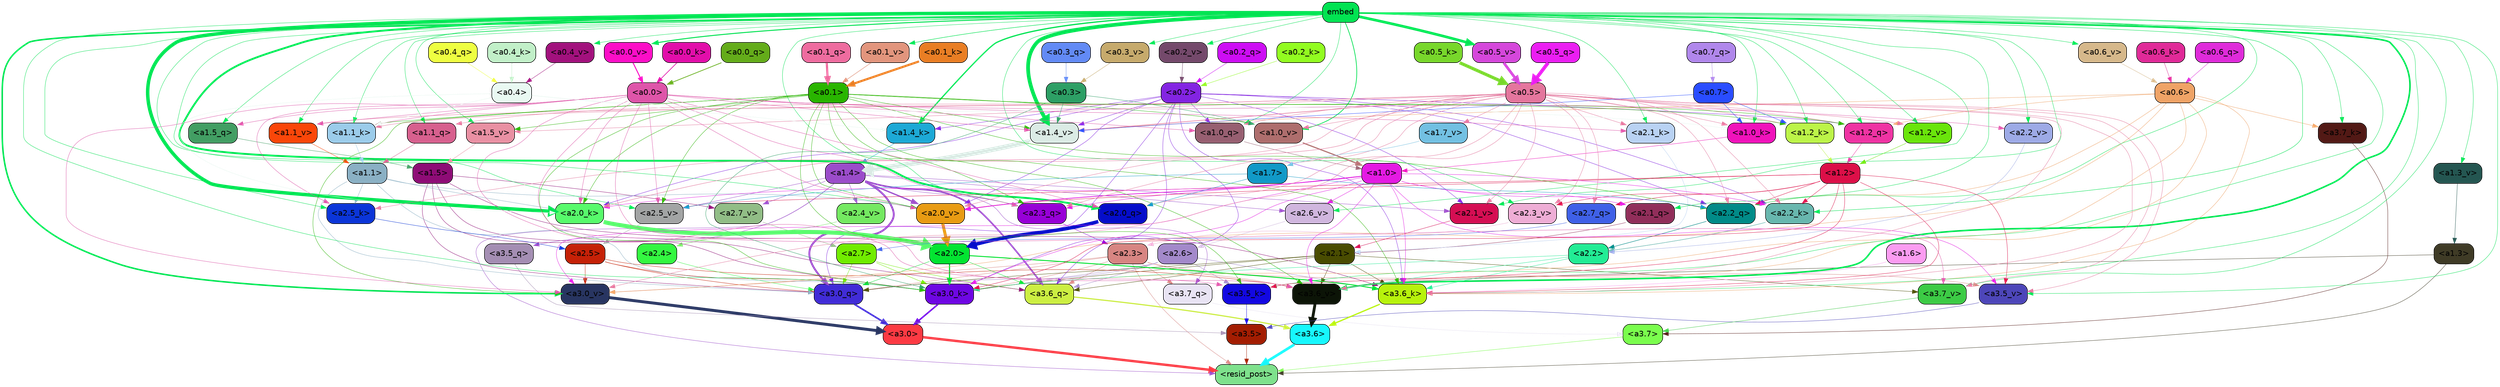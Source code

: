 strict digraph "" {
	graph [bgcolor=transparent,
		layout=dot,
		overlap=false,
		splines=true
	];
	"<a3.7>"	[color=black,
		fillcolor="#7afd4d",
		fontname=Helvetica,
		shape=box,
		style="filled, rounded"];
	"<resid_post>"	[color=black,
		fillcolor="#7ee18c",
		fontname=Helvetica,
		shape=box,
		style="filled, rounded"];
	"<a3.7>" -> "<resid_post>"	[color="#7afd4d",
		penwidth=0.6239100098609924];
	"<a3.6>"	[color=black,
		fillcolor="#17f7fd",
		fontname=Helvetica,
		shape=box,
		style="filled, rounded"];
	"<a3.6>" -> "<resid_post>"	[color="#17f7fd",
		penwidth=4.569062113761902];
	"<a3.5>"	[color=black,
		fillcolor="#a31d02",
		fontname=Helvetica,
		shape=box,
		style="filled, rounded"];
	"<a3.5>" -> "<resid_post>"	[color="#a31d02",
		penwidth=0.6];
	"<a3.0>"	[color=black,
		fillcolor="#fc3a43",
		fontname=Helvetica,
		shape=box,
		style="filled, rounded"];
	"<a3.0>" -> "<resid_post>"	[color="#fc3a43",
		penwidth=4.283544182777405];
	"<a2.3>"	[color=black,
		fillcolor="#d78582",
		fontname=Helvetica,
		shape=box,
		style="filled, rounded"];
	"<a2.3>" -> "<resid_post>"	[color="#d78582",
		penwidth=0.6];
	"<a3.7_q>"	[color=black,
		fillcolor="#e8e3f3",
		fontname=Helvetica,
		shape=box,
		style="filled, rounded"];
	"<a2.3>" -> "<a3.7_q>"	[color="#d78582",
		penwidth=0.6];
	"<a3.6_q>"	[color=black,
		fillcolor="#ccee42",
		fontname=Helvetica,
		shape=box,
		style="filled, rounded"];
	"<a2.3>" -> "<a3.6_q>"	[color="#d78582",
		penwidth=0.6];
	"<a3.0_q>"	[color=black,
		fillcolor="#412cd7",
		fontname=Helvetica,
		shape=box,
		style="filled, rounded"];
	"<a2.3>" -> "<a3.0_q>"	[color="#d78582",
		penwidth=0.6];
	"<a3.0_k>"	[color=black,
		fillcolor="#6e07e3",
		fontname=Helvetica,
		shape=box,
		style="filled, rounded"];
	"<a2.3>" -> "<a3.0_k>"	[color="#d78582",
		penwidth=0.6];
	"<a3.6_v>"	[color=black,
		fillcolor="#0c1407",
		fontname=Helvetica,
		shape=box,
		style="filled, rounded"];
	"<a2.3>" -> "<a3.6_v>"	[color="#d78582",
		penwidth=0.6];
	"<a3.5_v>"	[color=black,
		fillcolor="#4d46b9",
		fontname=Helvetica,
		shape=box,
		style="filled, rounded"];
	"<a2.3>" -> "<a3.5_v>"	[color="#d78582",
		penwidth=0.6];
	"<a3.0_v>"	[color=black,
		fillcolor="#283561",
		fontname=Helvetica,
		shape=box,
		style="filled, rounded"];
	"<a2.3>" -> "<a3.0_v>"	[color="#d78582",
		penwidth=0.6];
	"<a1.4>"	[color=black,
		fillcolor="#9b4cca",
		fontname=Helvetica,
		shape=box,
		style="filled, rounded"];
	"<a1.4>" -> "<resid_post>"	[color="#9b4cca",
		penwidth=0.6];
	"<a1.4>" -> "<a3.7_q>"	[color="#9b4cca",
		penwidth=0.6];
	"<a1.4>" -> "<a3.6_q>"	[color="#9b4cca",
		penwidth=2.7934007048606873];
	"<a3.5_q>"	[color=black,
		fillcolor="#a48eb3",
		fontname=Helvetica,
		shape=box,
		style="filled, rounded"];
	"<a1.4>" -> "<a3.5_q>"	[color="#9b4cca",
		penwidth=0.6];
	"<a1.4>" -> "<a3.0_q>"	[color="#9b4cca",
		penwidth=3.340754985809326];
	"<a2.3_q>"	[color=black,
		fillcolor="#9700d7",
		fontname=Helvetica,
		shape=box,
		style="filled, rounded"];
	"<a1.4>" -> "<a2.3_q>"	[color="#9b4cca",
		penwidth=0.6];
	"<a2.7_v>"	[color=black,
		fillcolor="#91bd86",
		fontname=Helvetica,
		shape=box,
		style="filled, rounded"];
	"<a1.4>" -> "<a2.7_v>"	[color="#9b4cca",
		penwidth=0.6];
	"<a2.6_v>"	[color=black,
		fillcolor="#d0b6de",
		fontname=Helvetica,
		shape=box,
		style="filled, rounded"];
	"<a1.4>" -> "<a2.6_v>"	[color="#9b4cca",
		penwidth=0.6];
	"<a2.5_v>"	[color=black,
		fillcolor="#a2a4a4",
		fontname=Helvetica,
		shape=box,
		style="filled, rounded"];
	"<a1.4>" -> "<a2.5_v>"	[color="#9b4cca",
		penwidth=0.6];
	"<a2.4_v>"	[color=black,
		fillcolor="#74e961",
		fontname=Helvetica,
		shape=box,
		style="filled, rounded"];
	"<a1.4>" -> "<a2.4_v>"	[color="#9b4cca",
		penwidth=0.6];
	"<a2.1_v>"	[color=black,
		fillcolor="#d50e53",
		fontname=Helvetica,
		shape=box,
		style="filled, rounded"];
	"<a1.4>" -> "<a2.1_v>"	[color="#9b4cca",
		penwidth=0.6];
	"<a2.0_v>"	[color=black,
		fillcolor="#e89b13",
		fontname=Helvetica,
		shape=box,
		style="filled, rounded"];
	"<a1.4>" -> "<a2.0_v>"	[color="#9b4cca",
		penwidth=2.268759250640869];
	"<a1.3>"	[color=black,
		fillcolor="#3f3b26",
		fontname=Helvetica,
		shape=box,
		style="filled, rounded"];
	"<a1.3>" -> "<resid_post>"	[color="#3f3b26",
		penwidth=0.6];
	"<a1.3>" -> "<a3.6_v>"	[color="#3f3b26",
		penwidth=0.6];
	"<a3.7_q>" -> "<a3.7>"	[color="#e8e3f3",
		penwidth=0.6];
	"<a3.6_q>" -> "<a3.6>"	[color="#ccee42",
		penwidth=2.0347584784030914];
	"<a3.5_q>" -> "<a3.5>"	[color="#a48eb3",
		penwidth=0.6];
	"<a3.0_q>" -> "<a3.0>"	[color="#412cd7",
		penwidth=2.8635367155075073];
	"<a3.7_k>"	[color=black,
		fillcolor="#521915",
		fontname=Helvetica,
		shape=box,
		style="filled, rounded"];
	"<a3.7_k>" -> "<a3.7>"	[color="#521915",
		penwidth=0.6];
	"<a3.6_k>"	[color=black,
		fillcolor="#b7f20c",
		fontname=Helvetica,
		shape=box,
		style="filled, rounded"];
	"<a3.6_k>" -> "<a3.6>"	[color="#b7f20c",
		penwidth=2.1760786175727844];
	"<a3.5_k>"	[color=black,
		fillcolor="#1308e2",
		fontname=Helvetica,
		shape=box,
		style="filled, rounded"];
	"<a3.5_k>" -> "<a3.5>"	[color="#1308e2",
		penwidth=0.6];
	"<a3.0_k>" -> "<a3.0>"	[color="#6e07e3",
		penwidth=2.632905662059784];
	"<a3.7_v>"	[color=black,
		fillcolor="#3ccb45",
		fontname=Helvetica,
		shape=box,
		style="filled, rounded"];
	"<a3.7_v>" -> "<a3.7>"	[color="#3ccb45",
		penwidth=0.6];
	"<a3.6_v>" -> "<a3.6>"	[color="#0c1407",
		penwidth=4.981305837631226];
	"<a3.5_v>" -> "<a3.5>"	[color="#4d46b9",
		penwidth=0.6];
	"<a3.0_v>" -> "<a3.0>"	[color="#283561",
		penwidth=5.168330669403076];
	"<a2.7>"	[color=black,
		fillcolor="#71ec00",
		fontname=Helvetica,
		shape=box,
		style="filled, rounded"];
	"<a2.7>" -> "<a3.6_q>"	[color="#71ec00",
		penwidth=0.6];
	"<a2.7>" -> "<a3.0_q>"	[color="#71ec00",
		penwidth=0.6];
	"<a2.7>" -> "<a3.0_k>"	[color="#71ec00",
		penwidth=0.6];
	"<a2.6>"	[color=black,
		fillcolor="#a389ca",
		fontname=Helvetica,
		shape=box,
		style="filled, rounded"];
	"<a2.6>" -> "<a3.6_q>"	[color="#a389ca",
		penwidth=0.6];
	"<a2.6>" -> "<a3.0_q>"	[color="#a389ca",
		penwidth=0.6];
	"<a2.6>" -> "<a3.6_k>"	[color="#a389ca",
		penwidth=0.6];
	"<a2.6>" -> "<a3.5_k>"	[color="#a389ca",
		penwidth=0.6];
	"<a2.6>" -> "<a3.0_k>"	[color="#a389ca",
		penwidth=0.6];
	"<a2.1>"	[color=black,
		fillcolor="#494c01",
		fontname=Helvetica,
		shape=box,
		style="filled, rounded"];
	"<a2.1>" -> "<a3.6_q>"	[color="#494c01",
		penwidth=0.6];
	"<a2.1>" -> "<a3.0_q>"	[color="#494c01",
		penwidth=0.6];
	"<a2.1>" -> "<a3.6_k>"	[color="#494c01",
		penwidth=0.6];
	"<a2.1>" -> "<a3.0_k>"	[color="#494c01",
		penwidth=0.6];
	"<a2.1>" -> "<a3.7_v>"	[color="#494c01",
		penwidth=0.6];
	"<a2.1>" -> "<a3.6_v>"	[color="#494c01",
		penwidth=0.6];
	"<a2.0>"	[color=black,
		fillcolor="#03e431",
		fontname=Helvetica,
		shape=box,
		style="filled, rounded"];
	"<a2.0>" -> "<a3.6_q>"	[color="#03e431",
		penwidth=0.6];
	"<a2.0>" -> "<a3.0_q>"	[color="#03e431",
		penwidth=0.6];
	"<a2.0>" -> "<a3.6_k>"	[color="#03e431",
		penwidth=1.6382827460765839];
	"<a2.0>" -> "<a3.0_k>"	[color="#03e431",
		penwidth=2.161143198609352];
	"<a1.5>"	[color=black,
		fillcolor="#8e0c76",
		fontname=Helvetica,
		shape=box,
		style="filled, rounded"];
	"<a1.5>" -> "<a3.6_q>"	[color="#8e0c76",
		penwidth=0.6];
	"<a1.5>" -> "<a3.0_q>"	[color="#8e0c76",
		penwidth=0.6];
	"<a1.5>" -> "<a3.6_k>"	[color="#8e0c76",
		penwidth=0.6];
	"<a1.5>" -> "<a3.0_k>"	[color="#8e0c76",
		penwidth=0.6];
	"<a1.5>" -> "<a2.7_v>"	[color="#8e0c76",
		penwidth=0.6];
	"<a0.2>"	[color=black,
		fillcolor="#8324e2",
		fontname=Helvetica,
		shape=box,
		style="filled, rounded"];
	"<a0.2>" -> "<a3.6_q>"	[color="#8324e2",
		penwidth=0.6];
	"<a0.2>" -> "<a3.0_q>"	[color="#8324e2",
		penwidth=0.6];
	"<a0.2>" -> "<a3.6_k>"	[color="#8324e2",
		penwidth=0.6];
	"<a0.2>" -> "<a3.0_k>"	[color="#8324e2",
		penwidth=0.6];
	"<a2.2_q>"	[color=black,
		fillcolor="#018b88",
		fontname=Helvetica,
		shape=box,
		style="filled, rounded"];
	"<a0.2>" -> "<a2.2_q>"	[color="#8324e2",
		penwidth=0.6];
	"<a2.2_k>"	[color=black,
		fillcolor="#68b7ae",
		fontname=Helvetica,
		shape=box,
		style="filled, rounded"];
	"<a0.2>" -> "<a2.2_k>"	[color="#8324e2",
		penwidth=0.6];
	"<a2.0_k>"	[color=black,
		fillcolor="#57fa6b",
		fontname=Helvetica,
		shape=box,
		style="filled, rounded"];
	"<a0.2>" -> "<a2.0_k>"	[color="#8324e2",
		penwidth=0.6];
	"<a0.2>" -> "<a2.1_v>"	[color="#8324e2",
		penwidth=0.6];
	"<a0.2>" -> "<a2.0_v>"	[color="#8324e2",
		penwidth=0.6];
	"<a1.2_q>"	[color=black,
		fillcolor="#ef33a3",
		fontname=Helvetica,
		shape=box,
		style="filled, rounded"];
	"<a0.2>" -> "<a1.2_q>"	[color="#8324e2",
		penwidth=0.6];
	"<a1.0_q>"	[color=black,
		fillcolor="#975f71",
		fontname=Helvetica,
		shape=box,
		style="filled, rounded"];
	"<a0.2>" -> "<a1.0_q>"	[color="#8324e2",
		penwidth=0.6];
	"<a1.4_k>"	[color=black,
		fillcolor="#1da9d6",
		fontname=Helvetica,
		shape=box,
		style="filled, rounded"];
	"<a0.2>" -> "<a1.4_k>"	[color="#8324e2",
		penwidth=0.6];
	"<a1.4_v>"	[color=black,
		fillcolor="#dbebe5",
		fontname=Helvetica,
		shape=box,
		style="filled, rounded"];
	"<a0.2>" -> "<a1.4_v>"	[color="#8324e2",
		penwidth=0.6];
	"<a2.5>"	[color=black,
		fillcolor="#c52107",
		fontname=Helvetica,
		shape=box,
		style="filled, rounded"];
	"<a2.5>" -> "<a3.0_q>"	[color="#c52107",
		penwidth=0.6];
	"<a2.5>" -> "<a3.0_k>"	[color="#c52107",
		penwidth=0.6];
	"<a2.5>" -> "<a3.6_v>"	[color="#c52107",
		penwidth=0.6];
	"<a2.5>" -> "<a3.0_v>"	[color="#c52107",
		penwidth=0.6];
	"<a2.4>"	[color=black,
		fillcolor="#34f741",
		fontname=Helvetica,
		shape=box,
		style="filled, rounded"];
	"<a2.4>" -> "<a3.0_q>"	[color="#34f741",
		penwidth=0.6];
	"<a1.1>"	[color=black,
		fillcolor="#8ab0c4",
		fontname=Helvetica,
		shape=box,
		style="filled, rounded"];
	"<a1.1>" -> "<a3.0_q>"	[color="#8ab0c4",
		penwidth=0.6];
	"<a1.1>" -> "<a3.0_k>"	[color="#8ab0c4",
		penwidth=0.6];
	"<a2.5_k>"	[color=black,
		fillcolor="#0b35d8",
		fontname=Helvetica,
		shape=box,
		style="filled, rounded"];
	"<a1.1>" -> "<a2.5_k>"	[color="#8ab0c4",
		penwidth=0.6];
	"<a1.1>" -> "<a2.0_k>"	[color="#8ab0c4",
		penwidth=0.6];
	"<a1.1>" -> "<a2.0_v>"	[color="#8ab0c4",
		penwidth=0.6];
	"<a0.6>"	[color=black,
		fillcolor="#efa366",
		fontname=Helvetica,
		shape=box,
		style="filled, rounded"];
	"<a0.6>" -> "<a3.7_k>"	[color="#efa366",
		penwidth=0.6];
	"<a0.6>" -> "<a3.6_k>"	[color="#efa366",
		penwidth=0.6];
	"<a0.6>" -> "<a3.0_k>"	[color="#efa366",
		penwidth=0.6];
	"<a0.6>" -> "<a3.6_v>"	[color="#efa366",
		penwidth=0.6];
	"<a0.6>" -> "<a3.0_v>"	[color="#efa366",
		penwidth=0.6];
	"<a0.6>" -> "<a2.2_q>"	[color="#efa366",
		penwidth=0.6];
	"<a0.6>" -> "<a1.2_q>"	[color="#efa366",
		penwidth=0.6];
	"<a0.6>" -> "<a1.4_v>"	[color="#efa366",
		penwidth=0.6];
	embed	[color=black,
		fillcolor="#02e352",
		fontname=Helvetica,
		shape=box,
		style="filled, rounded"];
	embed -> "<a3.7_k>"	[color="#02e352",
		penwidth=0.6];
	embed -> "<a3.6_k>"	[color="#02e352",
		penwidth=0.6];
	embed -> "<a3.5_k>"	[color="#02e352",
		penwidth=0.6];
	embed -> "<a3.0_k>"	[color="#02e352",
		penwidth=0.6];
	embed -> "<a3.7_v>"	[color="#02e352",
		penwidth=0.6];
	embed -> "<a3.6_v>"	[color="#02e352",
		penwidth=2.7825746536254883];
	embed -> "<a3.5_v>"	[color="#02e352",
		penwidth=0.6];
	embed -> "<a3.0_v>"	[color="#02e352",
		penwidth=2.6950180530548096];
	embed -> "<a2.3_q>"	[color="#02e352",
		penwidth=0.6];
	embed -> "<a2.2_q>"	[color="#02e352",
		penwidth=0.6];
	"<a2.1_q>"	[color=black,
		fillcolor="#912e5a",
		fontname=Helvetica,
		shape=box,
		style="filled, rounded"];
	embed -> "<a2.1_q>"	[color="#02e352",
		penwidth=0.6];
	"<a2.0_q>"	[color=black,
		fillcolor="#050dca",
		fontname=Helvetica,
		shape=box,
		style="filled, rounded"];
	embed -> "<a2.0_q>"	[color="#02e352",
		penwidth=3.305941343307495];
	embed -> "<a2.5_k>"	[color="#02e352",
		penwidth=0.6];
	embed -> "<a2.2_k>"	[color="#02e352",
		penwidth=0.6698317527770996];
	"<a2.1_k>"	[color=black,
		fillcolor="#b9d2f3",
		fontname=Helvetica,
		shape=box,
		style="filled, rounded"];
	embed -> "<a2.1_k>"	[color="#02e352",
		penwidth=0.6];
	embed -> "<a2.0_k>"	[color="#02e352",
		penwidth=6.12570995092392];
	embed -> "<a2.6_v>"	[color="#02e352",
		penwidth=0.6];
	embed -> "<a2.5_v>"	[color="#02e352",
		penwidth=0.6];
	"<a2.3_v>"	[color=black,
		fillcolor="#eeadd5",
		fontname=Helvetica,
		shape=box,
		style="filled, rounded"];
	embed -> "<a2.3_v>"	[color="#02e352",
		penwidth=0.6];
	"<a2.2_v>"	[color=black,
		fillcolor="#9daae6",
		fontname=Helvetica,
		shape=box,
		style="filled, rounded"];
	embed -> "<a2.2_v>"	[color="#02e352",
		penwidth=0.6];
	embed -> "<a2.1_v>"	[color="#02e352",
		penwidth=0.6];
	embed -> "<a2.0_v>"	[color="#02e352",
		penwidth=0.6];
	"<a1.5_q>"	[color=black,
		fillcolor="#429e63",
		fontname=Helvetica,
		shape=box,
		style="filled, rounded"];
	embed -> "<a1.5_q>"	[color="#02e352",
		penwidth=0.6];
	embed -> "<a1.2_q>"	[color="#02e352",
		penwidth=0.6087074279785156];
	"<a1.1_q>"	[color=black,
		fillcolor="#d7608e",
		fontname=Helvetica,
		shape=box,
		style="filled, rounded"];
	embed -> "<a1.1_q>"	[color="#02e352",
		penwidth=0.6];
	embed -> "<a1.0_q>"	[color="#02e352",
		penwidth=0.6];
	embed -> "<a1.4_k>"	[color="#02e352",
		penwidth=2.1858973503112793];
	"<a1.2_k>"	[color=black,
		fillcolor="#bcf448",
		fontname=Helvetica,
		shape=box,
		style="filled, rounded"];
	embed -> "<a1.2_k>"	[color="#02e352",
		penwidth=0.6];
	"<a1.1_k>"	[color=black,
		fillcolor="#9bccea",
		fontname=Helvetica,
		shape=box,
		style="filled, rounded"];
	embed -> "<a1.1_k>"	[color="#02e352",
		penwidth=0.6];
	"<a1.0_k>"	[color=black,
		fillcolor="#f012bb",
		fontname=Helvetica,
		shape=box,
		style="filled, rounded"];
	embed -> "<a1.0_k>"	[color="#02e352",
		penwidth=0.6];
	"<a1.5_v>"	[color=black,
		fillcolor="#e990a3",
		fontname=Helvetica,
		shape=box,
		style="filled, rounded"];
	embed -> "<a1.5_v>"	[color="#02e352",
		penwidth=0.6];
	embed -> "<a1.4_v>"	[color="#02e352",
		penwidth=6.590077131986618];
	"<a1.3_v>"	[color=black,
		fillcolor="#245651",
		fontname=Helvetica,
		shape=box,
		style="filled, rounded"];
	embed -> "<a1.3_v>"	[color="#02e352",
		penwidth=0.6];
	"<a1.2_v>"	[color=black,
		fillcolor="#6ae50b",
		fontname=Helvetica,
		shape=box,
		style="filled, rounded"];
	embed -> "<a1.2_v>"	[color="#02e352",
		penwidth=0.6];
	"<a1.1_v>"	[color=black,
		fillcolor="#fa4609",
		fontname=Helvetica,
		shape=box,
		style="filled, rounded"];
	embed -> "<a1.1_v>"	[color="#02e352",
		penwidth=0.6];
	"<a1.0_v>"	[color=black,
		fillcolor="#ae6e6d",
		fontname=Helvetica,
		shape=box,
		style="filled, rounded"];
	embed -> "<a1.0_v>"	[color="#02e352",
		penwidth=1.2076449394226074];
	"<a0.6_v>"	[color=black,
		fillcolor="#d6b88b",
		fontname=Helvetica,
		shape=box,
		style="filled, rounded"];
	embed -> "<a0.6_v>"	[color="#02e352",
		penwidth=0.6];
	"<a0.5_v>"	[color=black,
		fillcolor="#d547db",
		fontname=Helvetica,
		shape=box,
		style="filled, rounded"];
	embed -> "<a0.5_v>"	[color="#02e352",
		penwidth=4.663905620574951];
	"<a0.4_v>"	[color=black,
		fillcolor="#a2117d",
		fontname=Helvetica,
		shape=box,
		style="filled, rounded"];
	embed -> "<a0.4_v>"	[color="#02e352",
		penwidth=0.6];
	"<a0.3_v>"	[color=black,
		fillcolor="#c6aa6c",
		fontname=Helvetica,
		shape=box,
		style="filled, rounded"];
	embed -> "<a0.3_v>"	[color="#02e352",
		penwidth=0.6];
	"<a0.2_v>"	[color=black,
		fillcolor="#74496b",
		fontname=Helvetica,
		shape=box,
		style="filled, rounded"];
	embed -> "<a0.2_v>"	[color="#02e352",
		penwidth=0.6];
	"<a0.1_v>"	[color=black,
		fillcolor="#e2957d",
		fontname=Helvetica,
		shape=box,
		style="filled, rounded"];
	embed -> "<a0.1_v>"	[color="#02e352",
		penwidth=0.8192043304443359];
	"<a0.0_v>"	[color=black,
		fillcolor="#fc0ec7",
		fontname=Helvetica,
		shape=box,
		style="filled, rounded"];
	embed -> "<a0.0_v>"	[color="#02e352",
		penwidth=1.706191062927246];
	"<a2.2>"	[color=black,
		fillcolor="#22ec95",
		fontname=Helvetica,
		shape=box,
		style="filled, rounded"];
	"<a2.2>" -> "<a3.6_k>"	[color="#22ec95",
		penwidth=0.6];
	"<a2.2>" -> "<a3.0_k>"	[color="#22ec95",
		penwidth=0.6];
	"<a2.2>" -> "<a3.6_v>"	[color="#22ec95",
		penwidth=0.6];
	"<a1.6>"	[color=black,
		fillcolor="#fb9cf1",
		fontname=Helvetica,
		shape=box,
		style="filled, rounded"];
	"<a1.6>" -> "<a3.6_k>"	[color="#fb9cf1",
		penwidth=0.6];
	"<a1.2>"	[color=black,
		fillcolor="#dc0f48",
		fontname=Helvetica,
		shape=box,
		style="filled, rounded"];
	"<a1.2>" -> "<a3.6_k>"	[color="#dc0f48",
		penwidth=0.6];
	"<a1.2>" -> "<a3.5_k>"	[color="#dc0f48",
		penwidth=0.6];
	"<a1.2>" -> "<a3.0_k>"	[color="#dc0f48",
		penwidth=0.6];
	"<a1.2>" -> "<a3.5_v>"	[color="#dc0f48",
		penwidth=0.6];
	"<a2.7_q>"	[color=black,
		fillcolor="#3f60e7",
		fontname=Helvetica,
		shape=box,
		style="filled, rounded"];
	"<a1.2>" -> "<a2.7_q>"	[color="#dc0f48",
		penwidth=0.6];
	"<a1.2>" -> "<a2.2_q>"	[color="#dc0f48",
		penwidth=0.6];
	"<a1.2>" -> "<a2.2_k>"	[color="#dc0f48",
		penwidth=0.6];
	"<a1.2>" -> "<a2.5_v>"	[color="#dc0f48",
		penwidth=0.6];
	"<a1.2>" -> "<a2.3_v>"	[color="#dc0f48",
		penwidth=0.6];
	"<a1.2>" -> "<a2.0_v>"	[color="#dc0f48",
		penwidth=0.6];
	"<a1.0>"	[color=black,
		fillcolor="#e41ae3",
		fontname=Helvetica,
		shape=box,
		style="filled, rounded"];
	"<a1.0>" -> "<a3.6_k>"	[color="#e41ae3",
		penwidth=0.6];
	"<a1.0>" -> "<a3.0_k>"	[color="#e41ae3",
		penwidth=0.6];
	"<a1.0>" -> "<a3.6_v>"	[color="#e41ae3",
		penwidth=0.6];
	"<a1.0>" -> "<a3.5_v>"	[color="#e41ae3",
		penwidth=0.6];
	"<a1.0>" -> "<a3.0_v>"	[color="#e41ae3",
		penwidth=0.6];
	"<a1.0>" -> "<a2.3_q>"	[color="#e41ae3",
		penwidth=0.6];
	"<a1.0>" -> "<a2.2_q>"	[color="#e41ae3",
		penwidth=0.6];
	"<a1.0>" -> "<a2.1_q>"	[color="#e41ae3",
		penwidth=0.6];
	"<a1.0>" -> "<a2.2_k>"	[color="#e41ae3",
		penwidth=0.6];
	"<a1.0>" -> "<a2.0_k>"	[color="#e41ae3",
		penwidth=0.6];
	"<a1.0>" -> "<a2.6_v>"	[color="#e41ae3",
		penwidth=0.6];
	"<a1.0>" -> "<a2.0_v>"	[color="#e41ae3",
		penwidth=1.2213096618652344];
	"<a0.5>"	[color=black,
		fillcolor="#e4769d",
		fontname=Helvetica,
		shape=box,
		style="filled, rounded"];
	"<a0.5>" -> "<a3.6_k>"	[color="#e4769d",
		penwidth=0.6];
	"<a0.5>" -> "<a3.7_v>"	[color="#e4769d",
		penwidth=0.6];
	"<a0.5>" -> "<a3.6_v>"	[color="#e4769d",
		penwidth=0.6];
	"<a0.5>" -> "<a3.5_v>"	[color="#e4769d",
		penwidth=0.6];
	"<a0.5>" -> "<a3.0_v>"	[color="#e4769d",
		penwidth=0.6];
	"<a0.5>" -> "<a2.7_q>"	[color="#e4769d",
		penwidth=0.6];
	"<a0.5>" -> "<a2.3_q>"	[color="#e4769d",
		penwidth=0.6];
	"<a0.5>" -> "<a2.2_q>"	[color="#e4769d",
		penwidth=0.6];
	"<a0.5>" -> "<a2.0_q>"	[color="#e4769d",
		penwidth=0.6];
	"<a0.5>" -> "<a2.5_k>"	[color="#e4769d",
		penwidth=0.6];
	"<a0.5>" -> "<a2.2_k>"	[color="#e4769d",
		penwidth=0.6];
	"<a0.5>" -> "<a2.1_k>"	[color="#e4769d",
		penwidth=0.6];
	"<a0.5>" -> "<a2.0_k>"	[color="#e4769d",
		penwidth=0.6900839805603027];
	"<a0.5>" -> "<a2.3_v>"	[color="#e4769d",
		penwidth=0.6];
	"<a0.5>" -> "<a2.1_v>"	[color="#e4769d",
		penwidth=0.6];
	"<a0.5>" -> "<a2.0_v>"	[color="#e4769d",
		penwidth=0.6];
	"<a0.5>" -> "<a1.2_q>"	[color="#e4769d",
		penwidth=0.6];
	"<a0.5>" -> "<a1.1_q>"	[color="#e4769d",
		penwidth=0.6];
	"<a0.5>" -> "<a1.0_q>"	[color="#e4769d",
		penwidth=0.6];
	"<a0.5>" -> "<a1.2_k>"	[color="#e4769d",
		penwidth=0.6];
	"<a0.5>" -> "<a1.1_k>"	[color="#e4769d",
		penwidth=0.6];
	"<a0.5>" -> "<a1.0_k>"	[color="#e4769d",
		penwidth=0.6];
	"<a1.7_v>"	[color=black,
		fillcolor="#72c0e2",
		fontname=Helvetica,
		shape=box,
		style="filled, rounded"];
	"<a0.5>" -> "<a1.7_v>"	[color="#e4769d",
		penwidth=0.6];
	"<a0.5>" -> "<a1.5_v>"	[color="#e4769d",
		penwidth=0.6];
	"<a0.5>" -> "<a1.4_v>"	[color="#e4769d",
		penwidth=0.9985027313232422];
	"<a0.5>" -> "<a1.2_v>"	[color="#e4769d",
		penwidth=0.6];
	"<a0.5>" -> "<a1.1_v>"	[color="#e4769d",
		penwidth=0.6];
	"<a0.5>" -> "<a1.0_v>"	[color="#e4769d",
		penwidth=0.6];
	"<a0.1>"	[color=black,
		fillcolor="#29b500",
		fontname=Helvetica,
		shape=box,
		style="filled, rounded"];
	"<a0.1>" -> "<a3.6_k>"	[color="#29b500",
		penwidth=0.6];
	"<a0.1>" -> "<a3.5_k>"	[color="#29b500",
		penwidth=0.6];
	"<a0.1>" -> "<a3.0_k>"	[color="#29b500",
		penwidth=0.6];
	"<a0.1>" -> "<a3.6_v>"	[color="#29b500",
		penwidth=0.6];
	"<a0.1>" -> "<a3.0_v>"	[color="#29b500",
		penwidth=0.6];
	"<a0.1>" -> "<a2.3_q>"	[color="#29b500",
		penwidth=0.6];
	"<a0.1>" -> "<a2.2_q>"	[color="#29b500",
		penwidth=0.6];
	"<a0.1>" -> "<a2.0_k>"	[color="#29b500",
		penwidth=0.6];
	"<a0.1>" -> "<a2.5_v>"	[color="#29b500",
		penwidth=0.6];
	"<a0.1>" -> "<a2.0_v>"	[color="#29b500",
		penwidth=0.6];
	"<a0.1>" -> "<a1.2_q>"	[color="#29b500",
		penwidth=0.6218185424804688];
	"<a0.1>" -> "<a1.2_k>"	[color="#29b500",
		penwidth=0.6];
	"<a0.1>" -> "<a1.1_k>"	[color="#29b500",
		penwidth=0.6];
	"<a0.1>" -> "<a1.5_v>"	[color="#29b500",
		penwidth=0.6];
	"<a0.1>" -> "<a1.4_v>"	[color="#29b500",
		penwidth=0.6];
	"<a0.1>" -> "<a1.0_v>"	[color="#29b500",
		penwidth=0.6];
	"<a0.0>"	[color=black,
		fillcolor="#de55a9",
		fontname=Helvetica,
		shape=box,
		style="filled, rounded"];
	"<a0.0>" -> "<a3.5_k>"	[color="#de55a9",
		penwidth=0.6];
	"<a0.0>" -> "<a3.7_v>"	[color="#de55a9",
		penwidth=0.6];
	"<a0.0>" -> "<a3.6_v>"	[color="#de55a9",
		penwidth=0.6];
	"<a0.0>" -> "<a3.0_v>"	[color="#de55a9",
		penwidth=0.6];
	"<a0.0>" -> "<a2.3_q>"	[color="#de55a9",
		penwidth=0.6];
	"<a0.0>" -> "<a2.0_q>"	[color="#de55a9",
		penwidth=0.6];
	"<a0.0>" -> "<a2.5_k>"	[color="#de55a9",
		penwidth=0.6];
	"<a0.0>" -> "<a2.1_k>"	[color="#de55a9",
		penwidth=0.6];
	"<a0.0>" -> "<a2.0_k>"	[color="#de55a9",
		penwidth=0.6];
	"<a0.0>" -> "<a2.5_v>"	[color="#de55a9",
		penwidth=0.6];
	"<a0.0>" -> "<a2.2_v>"	[color="#de55a9",
		penwidth=0.6];
	"<a0.0>" -> "<a2.0_v>"	[color="#de55a9",
		penwidth=0.6];
	"<a0.0>" -> "<a1.5_q>"	[color="#de55a9",
		penwidth=0.6];
	"<a0.0>" -> "<a1.0_q>"	[color="#de55a9",
		penwidth=0.6];
	"<a0.0>" -> "<a1.1_k>"	[color="#de55a9",
		penwidth=0.6];
	"<a0.0>" -> "<a1.4_v>"	[color="#de55a9",
		penwidth=0.6];
	"<a0.0>" -> "<a1.1_v>"	[color="#de55a9",
		penwidth=0.6];
	"<a0.3>"	[color=black,
		fillcolor="#2d9f65",
		fontname=Helvetica,
		shape=box,
		style="filled, rounded"];
	"<a0.3>" -> "<a3.0_k>"	[color="#2d9f65",
		penwidth=0.6];
	"<a0.3>" -> "<a1.4_v>"	[color="#2d9f65",
		penwidth=0.6];
	"<a0.3>" -> "<a1.0_v>"	[color="#2d9f65",
		penwidth=0.6];
	"<a2.7_q>" -> "<a2.7>"	[color="#3f60e7",
		penwidth=0.6];
	"<a2.3_q>" -> "<a2.3>"	[color="#9700d7",
		penwidth=0.6];
	"<a2.2_q>" -> "<a2.2>"	[color="#018b88",
		penwidth=0.7553567886352539];
	"<a2.1_q>" -> "<a2.1>"	[color="#912e5a",
		penwidth=0.6];
	"<a2.0_q>" -> "<a2.0>"	[color="#050dca",
		penwidth=6.256794691085815];
	"<a2.5_k>" -> "<a2.5>"	[color="#0b35d8",
		penwidth=0.6];
	"<a2.2_k>" -> "<a2.2>"	[color="#68b7ae",
		penwidth=0.8854708671569824];
	"<a2.1_k>" -> "<a2.1>"	[color="#b9d2f3",
		penwidth=0.6];
	"<a2.0_k>" -> "<a2.0>"	[color="#57fa6b",
		penwidth=7.231504917144775];
	"<a2.7_v>" -> "<a2.7>"	[color="#91bd86",
		penwidth=0.6];
	"<a2.6_v>" -> "<a2.6>"	[color="#d0b6de",
		penwidth=0.6];
	"<a2.5_v>" -> "<a2.5>"	[color="#a2a4a4",
		penwidth=0.6];
	"<a2.4_v>" -> "<a2.4>"	[color="#74e961",
		penwidth=0.6];
	"<a2.3_v>" -> "<a2.3>"	[color="#eeadd5",
		penwidth=0.6];
	"<a2.2_v>" -> "<a2.2>"	[color="#9daae6",
		penwidth=0.6];
	"<a2.1_v>" -> "<a2.1>"	[color="#d50e53",
		penwidth=0.6];
	"<a2.0_v>" -> "<a2.0>"	[color="#e89b13",
		penwidth=5.231471925973892];
	"<a1.7>"	[color=black,
		fillcolor="#1199c7",
		fontname=Helvetica,
		shape=box,
		style="filled, rounded"];
	"<a1.7>" -> "<a2.2_q>"	[color="#1199c7",
		penwidth=0.6];
	"<a1.7>" -> "<a2.0_q>"	[color="#1199c7",
		penwidth=0.6];
	"<a1.7>" -> "<a2.5_v>"	[color="#1199c7",
		penwidth=0.6];
	"<a0.4>"	[color=black,
		fillcolor="#e9f9f2",
		fontname=Helvetica,
		shape=box,
		style="filled, rounded"];
	"<a0.4>" -> "<a2.0_k>"	[color="#e9f9f2",
		penwidth=0.6];
	"<a0.4>" -> "<a1.4_k>"	[color="#e9f9f2",
		penwidth=0.6];
	"<a0.4>" -> "<a1.1_k>"	[color="#e9f9f2",
		penwidth=0.6];
	"<a0.4>" -> "<a1.0_k>"	[color="#e9f9f2",
		penwidth=0.6];
	"<a1.5_q>" -> "<a1.5>"	[color="#429e63",
		penwidth=0.6];
	"<a1.2_q>" -> "<a1.2>"	[color="#ef33a3",
		penwidth=0.6];
	"<a1.1_q>" -> "<a1.1>"	[color="#d7608e",
		penwidth=0.6];
	"<a1.0_q>" -> "<a1.0>"	[color="#975f71",
		penwidth=0.6];
	"<a1.4_k>" -> "<a1.4>"	[color="#1da9d6",
		penwidth=0.6];
	"<a1.2_k>" -> "<a1.2>"	[color="#bcf448",
		penwidth=0.6];
	"<a1.1_k>" -> "<a1.1>"	[color="#9bccea",
		penwidth=0.6];
	"<a1.0_k>" -> "<a1.0>"	[color="#f012bb",
		penwidth=0.6];
	"<a1.7_v>" -> "<a1.7>"	[color="#72c0e2",
		penwidth=0.6];
	"<a1.5_v>" -> "<a1.5>"	[color="#e990a3",
		penwidth=0.6];
	"<a1.4_v>" -> "<a1.4>"	[color="#dbebe5",
		penwidth=8.36684274673462];
	"<a1.3_v>" -> "<a1.3>"	[color="#245651",
		penwidth=0.6];
	"<a1.2_v>" -> "<a1.2>"	[color="#6ae50b",
		penwidth=0.6];
	"<a1.1_v>" -> "<a1.1>"	[color="#fa4609",
		penwidth=0.6];
	"<a1.0_v>" -> "<a1.0>"	[color="#ae6e6d",
		penwidth=1.9665732383728027];
	"<a0.7>"	[color=black,
		fillcolor="#294cff",
		fontname=Helvetica,
		shape=box,
		style="filled, rounded"];
	"<a0.7>" -> "<a1.2_k>"	[color="#294cff",
		penwidth=0.6];
	"<a0.7>" -> "<a1.0_k>"	[color="#294cff",
		penwidth=0.6];
	"<a0.7>" -> "<a1.4_v>"	[color="#294cff",
		penwidth=0.6];
	"<a0.7_q>"	[color=black,
		fillcolor="#b087eb",
		fontname=Helvetica,
		shape=box,
		style="filled, rounded"];
	"<a0.7_q>" -> "<a0.7>"	[color="#b087eb",
		penwidth=0.6];
	"<a0.6_q>"	[color=black,
		fillcolor="#df2bda",
		fontname=Helvetica,
		shape=box,
		style="filled, rounded"];
	"<a0.6_q>" -> "<a0.6>"	[color="#df2bda",
		penwidth=0.6];
	"<a0.5_q>"	[color=black,
		fillcolor="#eb1ef2",
		fontname=Helvetica,
		shape=box,
		style="filled, rounded"];
	"<a0.5_q>" -> "<a0.5>"	[color="#eb1ef2",
		penwidth=6.156635046005249];
	"<a0.4_q>"	[color=black,
		fillcolor="#eefe41",
		fontname=Helvetica,
		shape=box,
		style="filled, rounded"];
	"<a0.4_q>" -> "<a0.4>"	[color="#eefe41",
		penwidth=0.6];
	"<a0.3_q>"	[color=black,
		fillcolor="#628af5",
		fontname=Helvetica,
		shape=box,
		style="filled, rounded"];
	"<a0.3_q>" -> "<a0.3>"	[color="#628af5",
		penwidth=0.6];
	"<a0.2_q>"	[color=black,
		fillcolor="#cd0df4",
		fontname=Helvetica,
		shape=box,
		style="filled, rounded"];
	"<a0.2_q>" -> "<a0.2>"	[color="#cd0df4",
		penwidth=0.6];
	"<a0.1_q>"	[color=black,
		fillcolor="#ee6c9f",
		fontname=Helvetica,
		shape=box,
		style="filled, rounded"];
	"<a0.1_q>" -> "<a0.1>"	[color="#ee6c9f",
		penwidth=3.795884132385254];
	"<a0.0_q>"	[color=black,
		fillcolor="#64ac1a",
		fontname=Helvetica,
		shape=box,
		style="filled, rounded"];
	"<a0.0_q>" -> "<a0.0>"	[color="#64ac1a",
		penwidth=1.2393803596496582];
	"<a0.6_k>"	[color=black,
		fillcolor="#e02a98",
		fontname=Helvetica,
		shape=box,
		style="filled, rounded"];
	"<a0.6_k>" -> "<a0.6>"	[color="#e02a98",
		penwidth=0.6];
	"<a0.5_k>"	[color=black,
		fillcolor="#78d72b",
		fontname=Helvetica,
		shape=box,
		style="filled, rounded"];
	"<a0.5_k>" -> "<a0.5>"	[color="#78d72b",
		penwidth=5.603226900100708];
	"<a0.4_k>"	[color=black,
		fillcolor="#c1efc8",
		fontname=Helvetica,
		shape=box,
		style="filled, rounded"];
	"<a0.4_k>" -> "<a0.4>"	[color="#c1efc8",
		penwidth=0.6];
	"<a0.2_k>"	[color=black,
		fillcolor="#92fc20",
		fontname=Helvetica,
		shape=box,
		style="filled, rounded"];
	"<a0.2_k>" -> "<a0.2>"	[color="#92fc20",
		penwidth=0.6];
	"<a0.1_k>"	[color=black,
		fillcolor="#e97e24",
		fontname=Helvetica,
		shape=box,
		style="filled, rounded"];
	"<a0.1_k>" -> "<a0.1>"	[color="#e97e24",
		penwidth=3.7429747581481934];
	"<a0.0_k>"	[color=black,
		fillcolor="#e20eaa",
		fontname=Helvetica,
		shape=box,
		style="filled, rounded"];
	"<a0.0_k>" -> "<a0.0>"	[color="#e20eaa",
		penwidth=1.106727123260498];
	"<a0.6_v>" -> "<a0.6>"	[color="#d6b88b",
		penwidth=0.6];
	"<a0.5_v>" -> "<a0.5>"	[color="#d547db",
		penwidth=4.667354106903076];
	"<a0.4_v>" -> "<a0.4>"	[color="#a2117d",
		penwidth=0.6];
	"<a0.3_v>" -> "<a0.3>"	[color="#c6aa6c",
		penwidth=0.6];
	"<a0.2_v>" -> "<a0.2>"	[color="#74496b",
		penwidth=0.6];
	"<a0.1_v>" -> "<a0.1>"	[color="#e2957d",
		penwidth=0.8298110961914062];
	"<a0.0_v>" -> "<a0.0>"	[color="#fc0ec7",
		penwidth=1.7084956169128418];
}
